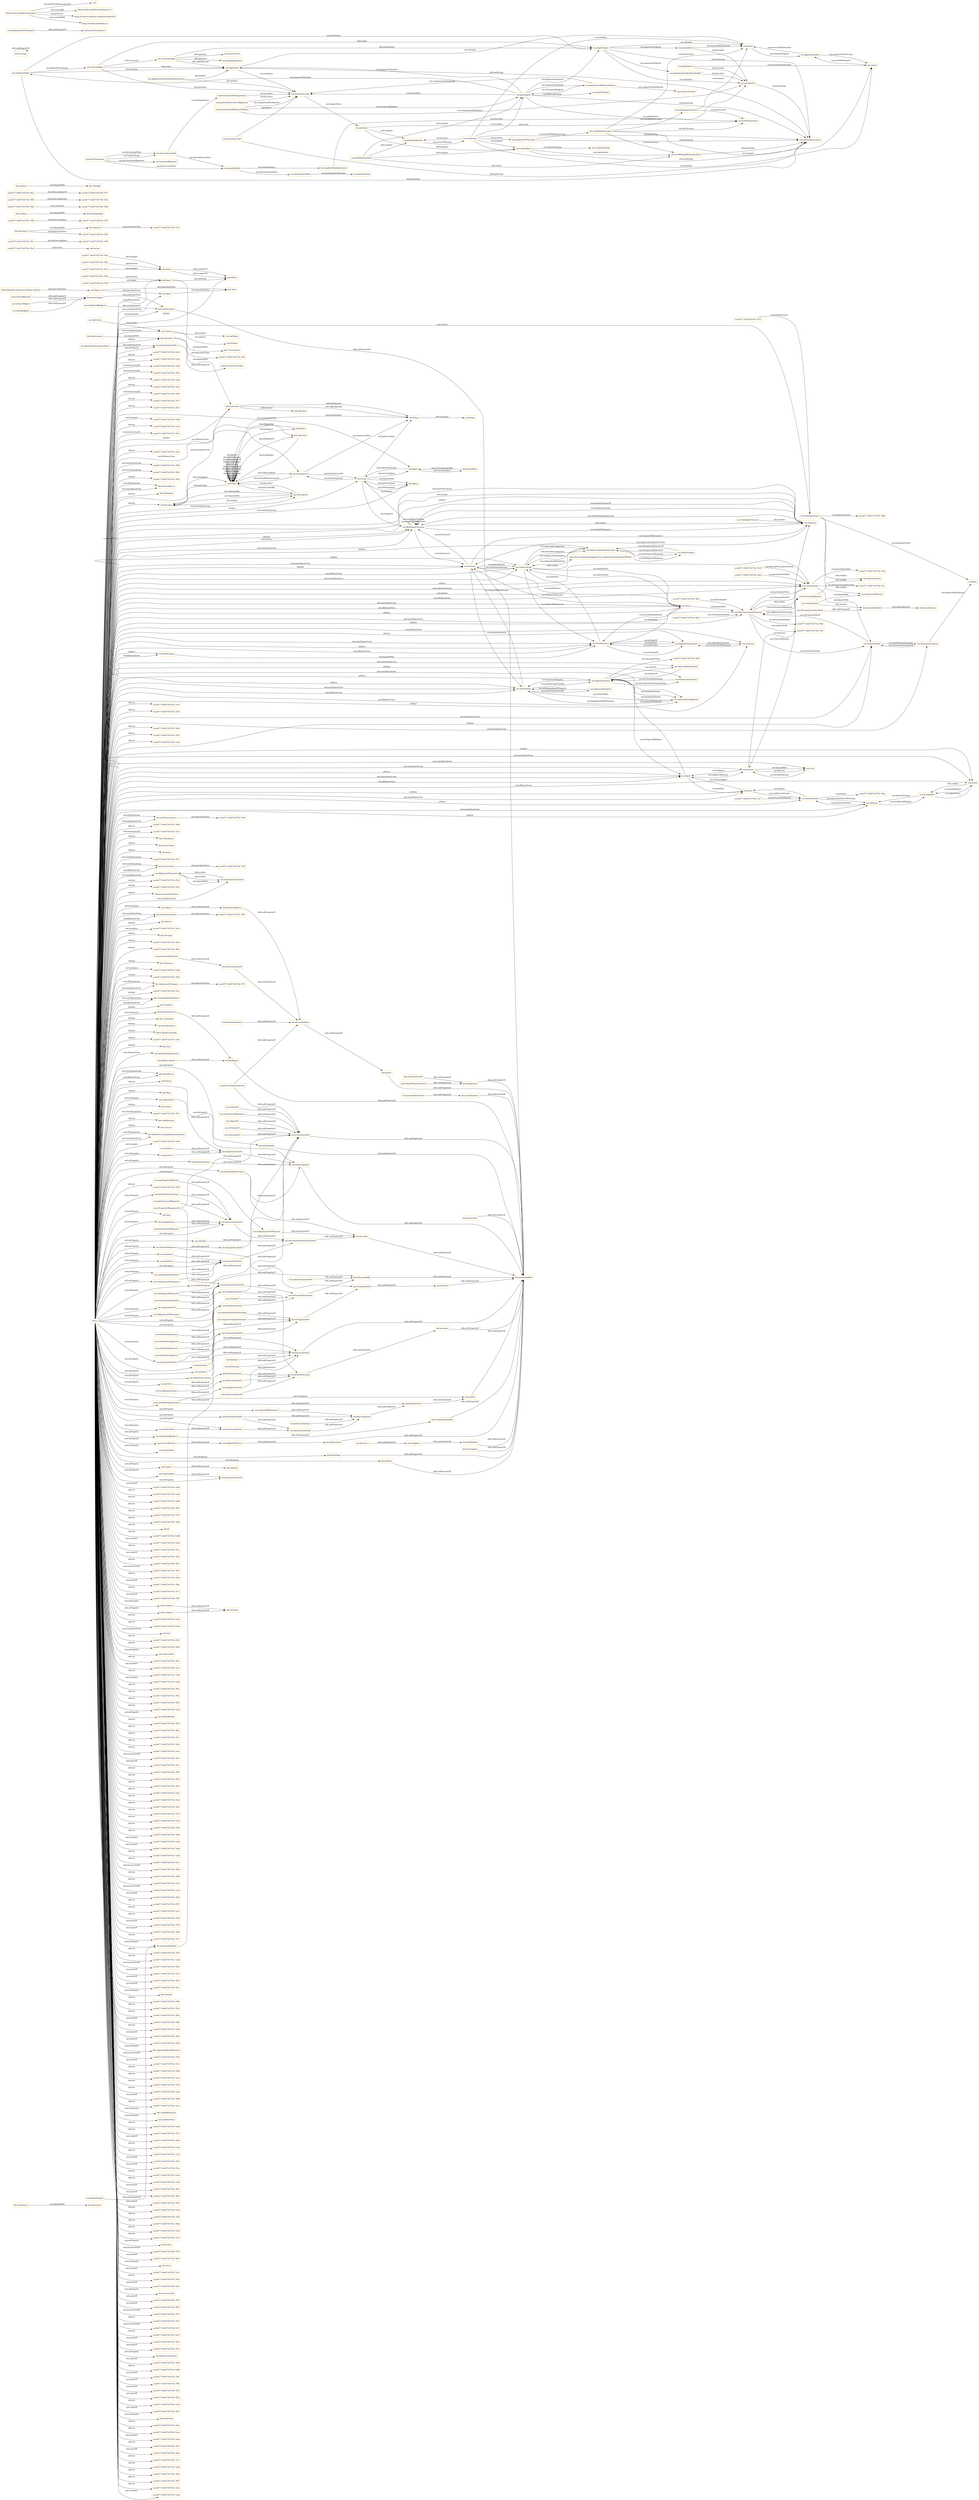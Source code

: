 digraph ar2dtool_diagram { 
rankdir=LR;
size="1501"
node [shape = rectangle, color="orange"]; "bhv:Dominance" "dul:Situation" "odrl:Action" "ea3e477:18c87103754:-7f99" "ea3e477:18c87103754:-7ffc" "ea3e477:18c87103754:-7f63" "ea3e477:18c87103754:-7fe1" "ea3e477:18c87103754:-7f0e" "bhv:PersonalFocus" "bhv:Hedonism" "bhv:Societal" "vae:NodeImportance" "ea3e477:18c87103754:-7ef9" "bhv:Universalism" "ea3e477:18c87103754:-7fd2" "vae:Value" "ea3e477:18c87103754:-7faa" "bhv:Stimulation" "ea3e477:18c87103754:-7ff6" "odrl:Policy" "bhv:Achievement" "bhv:Value" "dul:Norm" "ea3e477:18c87103754:-7f77" "odrl:Operator" "vae:VaeProperty" "bhv:SelfTrascendence" "vae:Outcome" "ea3e477:18c87103754:-7f17" "ea3e477:18c87103754:-7fbb" "ea3e477:18c87103754:-7f2e" "ea3e477:18c87103754:-7f22" "schema:ConceptualFrame" "vae:VaeEntity" "vae:MultiInputOutcome" "bhv:Conservation" "ea3e477:18c87103754:-7fde" "vae:AlignmentStatement" "bhv:Dependability" "bhv:Caring" "dul:SocialObject" "ea3e477:18c87103754:-7fb8" "odrl:Asset" "bhv:Nature" "vae:Generalization" "vae:Context" "vae:ActionOnState" "vae:VaeStatement" "vae:TaxonomyProperty" "bhv:Security" "ea3e477:18c87103754:-7fbe" "vae:ConceptNode" "dul:Object" "ea3e477:18c87103754:-7fb3" "ea3e477:18c87103754:-7fcf" "ea3e477:18c87103754:-7fc9" "bhv:Tolerance" "ea3e477:18c87103754:-7f0f" "vae:System" "http://dbpedia.org/resource/Value_(ethics)" "bhv:Humility" "ea3e477:18c87103754:-7fb0" "ea3e477:18c87103754:-7f04" "ea3e477:18c87103754:-7f1c" "ea3e477:18c87103754:-7fd8" "ea3e477:18c87103754:-7f2f" "odrl:Party" "ea3e477:18c87103754:-7fed" "vae:Norm" "bhv:GrowthAndAnxietyFree" "vae:User" "vae:Sequence" "vae:AgentStatement" "vae:VaeConditionedEntity" "bhv:Tradition" "dul:Event" "dul:Agent" "ea3e477:18c87103754:-7fe4" "vae:ValueTaxonomyStatement" "ea3e477:18c87103754:-7f23" "vae:TaxonomyAlignment" "bhv:SelfEnhancement" "vae:Strategy" "ea3e477:18c87103754:-7fc0" "ea3e477:18c87103754:-7fb5" "vae:Agent" "bhv:Benevolence" "vae:FinalInputOutcome" "ea3e477:18c87103754:-7fdb" "ea3e477:18c87103754:-7ef1" "vae:VaeSituation" "bhv:Conformity" "vae:Action" "ea3e477:18c87103754:-7fea" "bhv:Resources" "dul:Collection" "vae:AwarenessStatement" "ea3e477:18c87103754:-7ff9" "vae:ValueDefinition" "bhv:OpennessToChange" "ea3e477:18c87103754:-7fc6" "vae:ActingAgent" "odrl:LogicalConstraint" "ea3e477:18c87103754:-7f05" "ea3e477:18c87103754:-7ef0" "vae:ValueConcept" "vae:PropertyNode" "vae:ValueProperty" "vae:ValueComparisonStatement" "ea3e477:18c87103754:-7f96" "ea3e477:18c87103754:-7fad" "vae:VaeStatementEntity" "vae:Criterion" "bhv:Thought" "dul:TimeInterval" "ea3e477:18c87103754:-7fa7" "vae:State" "dul:Entity" "bhv:Face" "vae:VaeConditioningEntity" "vae:VaePropertyStatement" "bhv:SocialFocus" "odrl:Constraint" "vae:OptimizedProperty" "ea3e477:18c87103754:-7fd5" "dul:Theory" "ea3e477:18c87103754:-7fe7" "dul:Region" "dul:Description" "bhv:Action" "vcvf:Value" "odrl:Rule" "bhv:Power" "ea3e477:18c87103754:-7ff3" "vae:ImportanceRelation" "ea3e477:18c87103754:-7fc3" "bhv:Personal" "ea3e477:18c87103754:-7fcc" "ea3e477:18c87103754:-7ff0" "ea3e477:18c87103754:-7f71" "vae:ArgumentStatement" "bhv:SelfDirection" "bhv:Concern" "bhv:SelfProtectionAndAnxietyAvoidance" ; /*classes style*/
	"bhv:Action" -> "bhv:Thought" [ label = "owl:disjointWith" ];
	"vae:particularizesNode" -> "schema:subsumedUnder" [ label = "rdfs:subPropertyOf" ];
	"vae:hasConceptNode" -> "vae:hasTaxonomyNode" [ label = "rdfs:subPropertyOf" ];
	"vae:ConceptNode" -> "vae:PropertyNode" [ label = "owl:disjointWith" ];
	"vae:argumentAlign" -> "vae:criterionAlign" [ label = "vae:isBasedOnCriterion" ];
	"vae:argumentAlign" -> "vae:alignPremise" [ label = "vae:hasPremise" ];
	"vae:argumentAlign" -> "vae:alignClaim" [ label = "vae:hasClaim" ];
	"vae:argumentAlign" -> "vae:taxProblemContext" [ label = "dul:hasSetting" ];
	"vae:isTaxonomyNodeOf" -> "dul:isComponentOf" [ label = "rdfs:subPropertyOf" ];
	"vae:previousInputOutcome" -> "dul:isConstituentOf" [ label = "rdfs:subPropertyOf" ];
	"vae:previousInputOutcome" -> "dul:directlyFollows" [ label = "rdfs:subPropertyOf" ];
	"vae:proposesStatement" -> "dul:conceptualizes" [ label = "rdfs:subPropertyOf" ];
	"vae:hasTaxonomyNode" -> "dul:hasComponent" [ label = "rdfs:subPropertyOf" ];
	"vae:giniPropertyNode" -> "vae:giniIndexProp" [ label = "vae:hasPropertyTaxonomy" ];
	"dul:isSatisfiedBy" -> "dul:associatedWith" [ label = "rdfs:subPropertyOf" ];
	"vae:nextInputOutcome" -> "dul:isConstituentOf" [ label = "rdfs:subPropertyOf" ];
	"vae:nextInputOutcome" -> "dul:directlyPrecedes" [ label = "rdfs:subPropertyOf" ];
	"vae:VaeSituation" -> "vae:VaeStatement" [ label = "owl:disjointWith" ];
	"vae:benvolenceNodeImportance" -> "vae:benevolenceTax" [ label = "dul:describes" ];
	"dul:conceptualizes" -> "dul:associatedWith" [ label = "rdfs:subPropertyOf" ];
	"vae:comparisonHasInferior" -> "vae:interpretationOn" [ label = "rdfs:subPropertyOf" ];
	"vae:hasTrace" -> "dul:isAgentInvolvedIn" [ label = "rdfs:subPropertyOf" ];
	"vae:isInputOf" -> "dul:isConstituentOf" [ label = "rdfs:subPropertyOf" ];
	"dul:involvesAgent" -> "dul:hasParticipant" [ label = "rdfs:subPropertyOf" ];
	"dul:isObservableAt" -> "dul:hasRegion" [ label = "rdfs:subPropertyOf" ];
	"terms:license" -> "terms:license" [ label = "rdfs:subPropertyOf" ];
	"vae:multiInputOutcome2" -> "vae:actOfPayingTaxes" [ label = "vae:hasOutcome" ];
	"vae:multiInputOutcome2" -> "vae:state2" [ label = "vae:hasInput" ];
	"dul:hasLocation" -> "dul:associatedWith" [ label = "rdfs:subPropertyOf" ];
	"bhv:SelfTrascendence" -> "ea3e477:18c87103754:-7ef9" [ label = "owl:equivalentClass" ];
	"dul:isAgentInvolvedIn" -> "dul:isParticipantIn" [ label = "rdfs:subPropertyOf" ];
	"http://dbpedia.org/resource/Value_(ethics)" -> "vcvf:Value" [ label = "owl:equivalentClass" ];
	"vae:describesVaeStatementEntity" -> "dul:describes" [ label = "rdfs:subPropertyOf" ];
	"vae:hasPropertyTaxonomy" -> "vae:expressesProperty" [ label = "rdfs:subPropertyOf" ];
	"dul:Event" -> "dul:Object" [ label = "owl:disjointWith" ];
	"vae:isPremiseOf" -> "dul:isConstituentOf" [ label = "rdfs:subPropertyOf" ];
	"dul:isConstituentOf" -> "dul:associatedWith" [ label = "rdfs:subPropertyOf" ];
	"vae:interpretationOn" -> "vae:describesVaeStatementEntity" [ label = "rdfs:subPropertyOf" ];
	"vae:isTestedInStatement" -> "vae:hasInterpretation" [ label = "rdfs:subPropertyOf" ];
	"dul:Description" -> "dul:Situation" [ label = "owl:disjointWith" ];
	"vae:giniIndex0_3" -> "vae:state1" [ label = "vae:measuredOnOutcome" ];
	"vae:giniIndex0_3" -> "vae:equalityTax" [ label = "dul:describes" ];
	"vae:madeByAgent" -> "dul:involvesAgent" [ label = "rdfs:subPropertyOf" ];
	"dul:isPreconditionOf" -> "dul:directlyPrecedes" [ label = "rdfs:subPropertyOf" ];
	"vae:isOutcomeOf" -> "dul:isConstituentOf" [ label = "rdfs:subPropertyOf" ];
	"vae:isPresentInStatement" -> "dul:isDescribedBy" [ label = "rdfs:subPropertyOf" ];
	"vae:hasInput" -> "dul:hasConstituent" [ label = "rdfs:subPropertyOf" ];
	"bhv:Personal" -> "bhv:Societal" [ label = "owl:disjointWith" ];
	"bhv:Personal" -> "ea3e477:18c87103754:-7f0f" [ label = "owl:equivalentClass" ];
	"vae:hasUser" -> "vae:hasAgent" [ label = "rdfs:subPropertyOf" ];
	"vae:equalityTax" -> "vae:taxProblemContext" [ label = "dul:hasSetting" ];
	"dul:hasPart" -> "dul:associatedWith" [ label = "rdfs:subPropertyOf" ];
	"vae:onState" -> "dul:hasPrecondition" [ label = "rdfs:subPropertyOf" ];
	"vae:hasActionOnState" -> "dul:hasComponent" [ label = "rdfs:subPropertyOf" ];
	"vae:AgentStatement" -> "ea3e477:18c87103754:-7f96" [ label = "owl:equivalentClass" ];
	"vae:hasPropertyNode" -> "vae:hasTaxonomyNode" [ label = "rdfs:subPropertyOf" ];
	"vae:hasPropertyNode" -> "dul:hasComponent" [ label = "rdfs:subPropertyOf" ];
	"vae:payMinimumTaxes" -> "vae:problemModeller" [ label = "odrl:assigner" ];
	"vae:payMinimumTaxes" -> "vae:payerAgent" [ label = "odrl:assignee" ];
	"vae:payMinimumTaxes" -> "vae:evaderAgent" [ label = "odrl:assignee" ];
	"vae:payMinimumTaxes" -> "vae:actOfPayingMiniumumTaxes" [ label = "odrl:action" ];
	"vae:equalityNode" -> "vae:giniPropertyNode" [ label = "vae:directlyGeneralizes" ];
	"vae:equalityNode" -> "vae:equalityNodeImportance" [ label = "vae:hasImportance" ];
	"dul:hasPrecondition" -> "dul:directlyFollows" [ label = "rdfs:subPropertyOf" ];
	"vae:hasPropertyOfSuperior" -> "vae:expressesProperty" [ label = "rdfs:subPropertyOf" ];
	"odrl:Asset" -> "odrl:Constraint" [ label = "owl:disjointWith" ];
	"bhv:Conservation" -> "ea3e477:18c87103754:-7f2f" [ label = "owl:equivalentClass" ];
	"dul:hasRegion" -> "dul:associatedWith" [ label = "rdfs:subPropertyOf" ];
	"vae:isPropertyNodeOf" -> "vae:isTaxonomyNodeOf" [ label = "rdfs:subPropertyOf" ];
	"vae:isPropertyNodeOf" -> "dul:isComponentOf" [ label = "rdfs:subPropertyOf" ];
	"bhv:Societal" -> "ea3e477:18c87103754:-7ef1" [ label = "owl:equivalentClass" ];
	"dul:precedes" -> "dul:associatedWith" [ label = "rdfs:subPropertyOf" ];
	"vae:comparisonHasSuperior" -> "vae:interpretationOn" [ label = "rdfs:subPropertyOf" ];
	"vae:hasOutcome" -> "dul:hasConstituent" [ label = "rdfs:subPropertyOf" ];
	"vae:Norm" -> "vae:ValueTaxonomyStatement" [ label = "owl:disjointWith" ];
	"vae:alignPremise" -> "vae:equalityTax" [ label = "vae:withValue" ];
	"vae:alignPremise" -> "vae:state2" [ label = "vae:onEntity" ];
	"vae:alignPremise" -> "vae:giniIndexSatisfiedThreshold0_7" [ label = "vae:expressesProperty" ];
	"vae:alignPremise" -> "vae:giniIndex0_9" [ label = "vae:expressesProperty" ];
	"vae:alignPremise" -> "vae:taxProblemContext" [ label = "dul:hasSetting" ];
	"vae:isProposedByAgent" -> "dul:isConceptualizedBy" [ label = "rdfs:subPropertyOf" ];
	"dul:isComponentOf" -> "dul:isPropertPartOf" [ label = "rdfs:subPropertyOf" ];
	"vae:Value" -> "bhv:Value" [ label = "owl:equivalentClass" ];
	"bhv:Dominance" -> "bhv:Resources" [ label = "owl:disjointWith" ];
	"vae:isEntityOf" -> "vae:isPresentInStatement" [ label = "rdfs:subPropertyOf" ];
	"dul:isConceptualizedBy" -> "dul:associatedWith" [ label = "rdfs:subPropertyOf" ];
	"vae:MultiInputOutcome" -> "vae:Sequence" [ label = "rdfs:seeAlso" ];
	"vae:propertyExpressedAt" -> "vae:isPresentInStatement" [ label = "rdfs:subPropertyOf" ];
	"vae:payerAgent" -> "vae:taxProblemContext" [ label = "dul:hasSetting" ];
	"vae:payerAgent" -> "vae:importanceRelationTaxPayer" [ label = "vae:proposesStatement" ];
	"vae:payerAgent" -> "vae:payerStrategy" [ label = "vae:followsStrategy" ];
	"vae:payerAgent" -> "vae:benevolenceTax" [ label = "vcvf:commitsTo" ];
	"vae:payerAgent" -> "vae:argumentAlign" [ label = "vae:proposesStatement" ];
	"vae:payerAgent" -> "vae:alignClaim" [ label = "vae:proposesStatement" ];
	"vae:payerAgent" -> "vae:actOfPayingTaxes" [ label = "vae:makesAction" ];
	"vae:payerAgent" -> "vae:alignPremise" [ label = "vae:proposesStatement" ];
	"vae:hasState" -> "dul:isAgentInvolvedIn" [ label = "rdfs:subPropertyOf" ];
	"vae:AwarenessStatement" -> "vae:AlignmentStatement" [ label = "rdfs:seeAlso" ];
	"vae:isConceptNodeOf" -> "vae:isTaxonomyNodeOf" [ label = "rdfs:subPropertyOf" ];
	"bhv:Caring" -> "bhv:Dependability" [ label = "owl:disjointWith" ];
	"vae:payTaxes" -> "vae:problemModeller" [ label = "odrl:assigner" ];
	"vae:payTaxes" -> "vae:evaderAgent" [ label = "odrl:assignee" ];
	"vae:payTaxes" -> "vae:actOfPayingTaxes" [ label = "odrl:action" ];
	"vae:hasRootNode" -> "vae:hasConceptNode" [ label = "rdfs:subPropertyOf" ];
	"vae:isAgentOfSystem" -> "dul:isMemberOf" [ label = "rdfs:subPropertyOf" ];
	"dul:hasProperPart" -> "dul:hasPart" [ label = "rdfs:subPropertyOf" ];
	"vae:aggregationSum" -> "vae:state2" [ label = "vae:measuredOnOutcome" ];
	"vae:aggregationSum" -> "vae:state1" [ label = "vae:measuredOnOutcome" ];
	"vae:ValueConcept" -> "http://www.ontologydesignpatterns.org/ont/values/valuecore#Value" [ label = "rdfs:seeAlso" ];
	"vae:state1" -> "vae:aggregationSum" [ label = "vae:satisfiesProperty" ];
	"vae:isInputOutcomeOf" -> "dul:isConstituentOf" [ label = "rdfs:subPropertyOf" ];
	"vae:payerTaxonomy" -> "vae:taxonomAlignment" [ label = "vae:hasTaxonomyAlignment" ];
	"vae:payerTaxonomy" -> "vae:benevolenceNode" [ label = "vae:hasRootNode" ];
	"vae:payerTaxonomy" -> "vae:equalityNode" [ label = "vae:hasConceptNode" ];
	"vae:payerTaxonomy" -> "vae:benevolenceNode" [ label = "vae:hasConceptNode" ];
	"vae:isTaxonomyPropertyOf" -> "vae:propertyExpressedAt" [ label = "rdfs:subPropertyOf" ];
	"vae:giniIndex0_9" -> "vae:state2" [ label = "vae:measuredOnOutcome" ];
	"vae:giniIndex0_9" -> "vae:equalityTax" [ label = "dul:describes" ];
	"vae:directlyParticularizesNode" -> "vae:particularizesNode" [ label = "rdfs:subPropertyOf" ];
	"vae:isRootNodeOf" -> "vae:isConceptNodeOf" [ label = "rdfs:subPropertyOf" ];
	"vae:problemModeller" -> "vae:taxSystem" [ label = "vae:isUserOfSystem" ];
	"dul:hasSetting" -> "dul:associatedWith" [ label = "rdfs:subPropertyOf" ];
	"dul:hasMember" -> "dul:associatedWith" [ label = "rdfs:subPropertyOf" ];
	"vae:expressesProperty" -> "vae:describesVaeStatementEntity" [ label = "rdfs:subPropertyOf" ];
	"vae:taxSystem" -> "vae:problemModeller" [ label = "vae:hasUser" ];
	"vae:taxSystem" -> "vae:sequenceOfOutcomes" [ label = "vae:hasTrace" ];
	"vae:taxSystem" -> "vae:state2" [ label = "vae:hasState" ];
	"vae:taxSystem" -> "vae:state1" [ label = "vae:hasState" ];
	"vae:taxSystem" -> "vae:payerAgent" [ label = "vae:hasAgent" ];
	"vae:taxSystem" -> "vae:evaderAgent" [ label = "vae:hasAgent" ];
	"vae:taxSystem" -> "vae:taxProblemContext" [ label = "dul:hasSetting" ];
	"vae:hasAgent" -> "dul:hasMember" [ label = "rdfs:subPropertyOf" ];
	"vae:isFollowedByAgent" -> "dul:hasParticipant" [ label = "rdfs:subPropertyOf" ];
	"vae:criterionAlign" -> "vae:alignPremise" [ label = "odrl:target" ];
	"vae:criterionAlign" -> "vae:constraintAlign" [ label = "odrl:constraint" ];
	"vae:criterionAlign" -> "vae:alignClaim" [ label = "odrl:action" ];
	"vae:criterionAlign" -> "vae:benevolenceTax" [ label = "dul:describes" ];
	"vae:hasRelationWithProperty" -> "schema:hasPerspective" [ label = "rdfs:subPropertyOf" ];
	"vae:measuredOnOutcome" -> "dul:isParticipantIn" [ label = "rdfs:subPropertyOf" ];
	"vae:measuredOnOutcome" -> "dul:describes" [ label = "rdfs:subPropertyOf" ];
	"vae:isImportanceOf" -> "vae:propertyExpressedAt" [ label = "rdfs:subPropertyOf" ];
	"dul:isSettingFor" -> "dul:associatedWith" [ label = "rdfs:subPropertyOf" ];
	"vae:perform" -> "dul:hasPostcondition" [ label = "rdfs:subPropertyOf" ];
	"vcvf:Value" -> "bhv:Value" [ label = "owl:equivalentClass" ];
	"vcvf:Value" -> "vae:Value" [ label = "owl:equivalentClass" ];
	"dul:isPartOf" -> "dul:associatedWith" [ label = "rdfs:subPropertyOf" ];
	"vae:isTraceOfSystem" -> "dul:involvesAgent" [ label = "rdfs:subPropertyOf" ];
	"dul:isParticipantIn" -> "dul:associatedWith" [ label = "rdfs:subPropertyOf" ];
	"vae:directlyGeneralizesNode" -> "vae:generalizesNode" [ label = "rdfs:subPropertyOf" ];
	"dul:hasTimeInterval" -> "dul:hasRegion" [ label = "rdfs:subPropertyOf" ];
	"vae:importanceRelationTaxPayer" -> "vae:payerAgent" [ label = "vae:isProposedByAgent" ];
	"vae:importanceRelationTaxPayer" -> "vae:benevolenceTax" [ label = "vae:comparisonHasSuperior" ];
	"vae:importanceRelationTaxPayer" -> "vae:achievementTax" [ label = "vae:comparisonHasInferior" ];
	"vae:conditionsActionIn" -> "dul:isPreconditionOf" [ label = "rdfs:subPropertyOf" ];
	"vae:superiorInComparison" -> "vae:hasInterpretation" [ label = "rdfs:subPropertyOf" ];
	"vae:System" -> "vae:User" [ label = "owl:disjointWith" ];
	"dul:satisfies" -> "dul:associatedWith" [ label = "rdfs:subPropertyOf" ];
	"vae:ValueTaxonomyStatement" -> "vae:TaxonomyAlignment" [ label = "rdfs:seeAlso" ];
	"vae:followsStrategy" -> "dul:isParticipantIn" [ label = "rdfs:subPropertyOf" ];
	"vae:hasPropertyOfInferior" -> "vae:expressesProperty" [ label = "rdfs:subPropertyOf" ];
	"vae:composedBySequence" -> "dul:hasComponent" [ label = "rdfs:subPropertyOf" ];
	"vae:isActionOnStateOfStrategy" -> "dul:isComponentOf" [ label = "rdfs:subPropertyOf" ];
	"https://w3id.org/def/vaeontology" -> "vae:" [ label = "vann:preferredNamespaceUri" ];
	"https://w3id.org/def/vaeontology" -> "https://w3id.org/def/vaeontology/1.0.1" [ label = "owl:versionIRI" ];
	"https://w3id.org/def/vaeontology" -> "https://creativecommons.org/licenses/by/4.0/" [ label = "terms:license" ];
	"https://w3id.org/def/vaeontology" -> "https://chowlk.linkeddata.es" [ label = "mod:createdWith" ];
	"vae:benevolenceTax" -> "vae:payTaxes" [ label = "vae:shapesNorm" ];
	"dul:hasComponent" -> "dul:hasProperPart" [ label = "rdfs:subPropertyOf" ];
	"vae:startsWithInputOutcome" -> "vae:hasInputOutcome" [ label = "rdfs:subPropertyOf" ];
	"vae:startsWithInputOutcome" -> "dul:hasProperPart" [ label = "rdfs:subPropertyOf" ];
	"dul:hasParticipant" -> "dul:associatedWith" [ label = "rdfs:subPropertyOf" ];
	"vae:isOptimizationOfProperty" -> "dul:describes" [ label = "rdfs:subPropertyOf" ];
	"vae:propertyOptimizedAt" -> "dul:isDescribedBy" [ label = "rdfs:subPropertyOf" ];
	"bhv:Humility" -> "bhv:Universalism" [ label = "owl:disjointWith" ];
	"bhv:Humility" -> "ea3e477:18c87103754:-7f23" [ label = "owl:equivalentClass" ];
	"vae:FinalInputOutcome" -> "vae:Sequence" [ label = "rdfs:seeAlso" ];
	"odrl:target" -> "odrl:relation" [ label = "rdfs:subPropertyOf" ];
	"vae:benevolenceDef" -> "vae:benevolenceTax" [ label = "dul:defines" ];
	"vae:benevolenceDef" -> "vae:taxProblemContext" [ label = "dul:hasSetting" ];
	"bhv:SelfEnhancement" -> "ea3e477:18c87103754:-7f05" [ label = "owl:equivalentClass" ];
	"dul:directlyPrecedes" -> "dul:precedes" [ label = "rdfs:subPropertyOf" ];
	"vae:makesAction" -> "dul:isAgentInvolvedIn" [ label = "rdfs:subPropertyOf" ];
	"vae:withValue" -> "vae:interpretationOn" [ label = "rdfs:subPropertyOf" ];
	"vae:constraintAlign" -> "vae:alignClaim" [ label = "odrl:rightOperand" ];
	"vae:constraintAlign" -> "vae:sameContext" [ label = "odrl:operator" ];
	"vae:constraintAlign" -> "vae:logicalImplication" [ label = "odrl:operator" ];
	"vae:constraintAlign" -> "vae:alignPremise" [ label = "odrl:leftOperand" ];
	"dul:isRegionFor" -> "dul:associatedWith" [ label = "rdfs:subPropertyOf" ];
	"dul:describes" -> "dul:associatedWith" [ label = "rdfs:subPropertyOf" ];
	"vae:satisfiesProperty" -> "dul:isDescribedBy" [ label = "rdfs:subPropertyOf" ];
	"vae:isAlignmentOfTaxonomy" -> "vae:propertyExpressedAt" [ label = "rdfs:subPropertyOf" ];
	"vae:TaxonomyAlignment" -> "vae:ValueTaxonomy" [ label = "rdfs:seeAlso" ];
	"vae:generalizationRelationTaxPayer" -> "vae:payerAgent" [ label = "vae:isProposedByAgent" ];
	"vae:generalizationRelationTaxPayer" -> "vae:benevolenceTax" [ label = "vae:comparisonHasSuperior" ];
	"vae:generalizationRelationTaxPayer" -> "vae:equalityTax" [ label = "vae:comparisonHasInferior" ];
	"vae:hasImportance" -> "vae:expressesProperty" [ label = "rdfs:subPropertyOf" ];
	"vae:alignClaim" -> "vae:benevolenceTax" [ label = "vae:withValue" ];
	"vae:alignClaim" -> "vae:state2" [ label = "vae:onEntity" ];
	"vae:alignClaim" -> "vae:taxProblemContext" [ label = "dul:hasSetting" ];
	"dul:isDescribedBy" -> "dul:associatedWith" [ label = "rdfs:subPropertyOf" ];
	"vae:actOfPayingMiniumumTaxes" -> "vae:taxProblemContext" [ label = "dul:hasSetting" ];
	"vae:relationWith" -> "schema:perspectiveOn" [ label = "rdfs:subPropertyOf" ];
	"vae:NodeImportance" -> "vae:ValueTaxonomy" [ label = "rdfs:seeAlso" ];
	"vae:NodeImportance" -> "vae:ImportanceRelation" [ label = "rdfs:seeAlso" ];
	"dul:isSubordinatedTo" -> "dul:directlyFollows" [ label = "rdfs:subPropertyOf" ];
	"vae:multiInputOutcome1" -> "vae:multiInputOutcome2" [ label = "vae:nextInputOutcome" ];
	"vae:multiInputOutcome1" -> "vae:state2" [ label = "vae:hasOutcome" ];
	"vae:multiInputOutcome1" -> "vae:actOfPayingTaxes" [ label = "vae:hasOutcome" ];
	"vae:multiInputOutcome1" -> "vae:actOfPayingMiniumumTaxes" [ label = "vae:hasOutcome" ];
	"vae:multiInputOutcome1" -> "vae:state1" [ label = "vae:hasInput" ];
	"vae:Action" -> "vae:ActingAgent" [ label = "rdfs:seeAlso" ];
	"vae:isValuedInStatement" -> "vae:hasInterpretation" [ label = "rdfs:subPropertyOf" ];
	"vae:sequenceOfOutcomes" -> "vae:multiInputOutcome1" [ label = "vae:startsWithInputOutcome" ];
	"vae:sequenceOfOutcomes" -> "vae:taxProblemContext" [ label = "dul:hasSetting" ];
	"vae:inferiorInComparison" -> "vae:hasInterpretation" [ label = "rdfs:subPropertyOf" ];
	"vae:VaeEntity" -> "vae:Context" [ label = "rdfs:seeAlso" ];
	"vae:withNorm" -> "vae:interpretationOn" [ label = "rdfs:subPropertyOf" ];
	"vae:isClaimOf" -> "dul:isConstituentOf" [ label = "rdfs:subPropertyOf" ];
	"vae:hasInputOutcome" -> "dul:hasConstituent" [ label = "rdfs:subPropertyOf" ];
	"vae:alignmentSituationWithbenevolence" -> "vae:benevolenceTax" [ label = "dul:satisfies" ];
	"vae:alignmentSituationWithbenevolence" -> "vae:alignClaim" [ label = "dul:satisfies" ];
	"vae:isPropertyOfSuperiorOf" -> "vae:propertyExpressedAt" [ label = "rdfs:subPropertyOf" ];
	"vae:isPropertyOfSuperiorOf" -> "dul:isConstituentOf" [ label = "rdfs:subPropertyOf" ];
	"vae:evaderAgent" -> "vae:actOfPayingMiniumumTaxes" [ label = "vae:makesAction" ];
	"vae:evaderAgent" -> "vae:evaderStrategy" [ label = "vae:followsStrategy" ];
	"vae:evaderAgent" -> "vae:taxProblemContext" [ label = "dul:hasSetting" ];
	"vae:isStateOfAgent" -> "dul:involvesAgent" [ label = "rdfs:subPropertyOf" ];
	"dul:isPropertPartOf" -> "dul:isPartOf" [ label = "rdfs:subPropertyOf" ];
	"vae:Generalization" -> "vae:generalizesNode" [ label = "rdfs:seeAlso" ];
	"vae:Generalization" -> "vae:ImportanceRelation" [ label = "owl:disjointWith" ];
	"vae:Context" -> "vae:VaeObject" [ label = "rdfs:seeAlso" ];
	"NULL" -> "ea3e477:18c87103754:-7fd4" [ label = "owl:unionOf" ];
	"NULL" -> "ea3e477:18c87103754:-7ee8" [ label = "rdf:rest" ];
	"NULL" -> "dul:Collection" [ label = "owl:allValuesFrom" ];
	"NULL" -> "vae:hasConceptNode" [ label = "owl:onProperty" ];
	"NULL" -> "bhv:PersonalFocus" [ label = "owl:someValuesFrom" ];
	"NULL" -> "ea3e477:18c87103754:-7eb8" [ label = "rdf:rest" ];
	"NULL" -> "ea3e477:18c87103754:-7ffa" [ label = "rdf:rest" ];
	"NULL" -> "bhv:Hedonism" [ label = "rdf:first" ];
	"NULL" -> "bhv:Conservation" [ label = "owl:allValuesFrom" ];
	"NULL" -> "ea3e477:18c87103754:-7f7f" [ label = "rdf:rest" ];
	"NULL" -> "ea3e477:18c87103754:-7fd0" [ label = "rdf:rest" ];
	"NULL" -> "rdf:nil" [ label = "rdf:rest" ];
	"NULL" -> "ea3e477:18c87103754:-7ed9" [ label = "rdf:rest" ];
	"NULL" -> "ea3e477:18c87103754:-7ee6" [ label = "owl:members" ];
	"NULL" -> "ea3e477:18c87103754:-7fca" [ label = "rdf:rest" ];
	"NULL" -> "vae:VaeConditioningEntity" [ label = "owl:someValuesFrom" ];
	"NULL" -> "ea3e477:18c87103754:-7fe0" [ label = "owl:unionOf" ];
	"NULL" -> "vae:isBasedOnCriterion" [ label = "owl:onProperty" ];
	"NULL" -> "ea3e477:18c87103754:-7ff1" [ label = "rdf:rest" ];
	"NULL" -> "ea3e477:18c87103754:-7f03" [ label = "owl:intersectionOf" ];
	"NULL" -> "vae:interpretationOn" [ label = "owl:onProperty" ];
	"NULL" -> "vae:ConceptNode" [ label = "rdf:first" ];
	"NULL" -> "ea3e477:18c87103754:-7feb" [ label = "rdf:rest" ];
	"NULL" -> "ea3e477:18c87103754:-7f8e" [ label = "owl:unionOf" ];
	"NULL" -> "vae:PropertyNode" [ label = "rdf:first" ];
	"NULL" -> "ea3e477:18c87103754:-7fc1" [ label = "rdf:rest" ];
	"NULL" -> "ea3e477:18c87103754:-7ff5" [ label = "owl:unionOf" ];
	"NULL" -> "odrl:assignee" [ label = "owl:onProperty" ];
	"NULL" -> "ea3e477:18c87103754:-7ee0" [ label = "rdf:rest" ];
	"NULL" -> "vae:ConceptNode" [ label = "owl:someValuesFrom" ];
	"NULL" -> "vae:expressesProperty" [ label = "owl:onProperty" ];
	"NULL" -> "vae:VaeSituation" [ label = "owl:allValuesFrom" ];
	"NULL" -> "ea3e477:18c87103754:-7eda" [ label = "rdf:rest" ];
	"NULL" -> "dul:hasSetting" [ label = "owl:onProperty" ];
	"NULL" -> "bhv:SelfTrascendence" [ label = "owl:someValuesFrom" ];
	"NULL" -> "owl:real" [ label = "owl:someValuesFrom" ];
	"NULL" -> "ea3e477:18c87103754:-7fe2" [ label = "rdf:rest" ];
	"NULL" -> "ea3e477:18c87103754:-7fb9" [ label = "rdf:rest" ];
	"NULL" -> "vae:reflectsValue" [ label = "owl:onProperty" ];
	"NULL" -> "ea3e477:18c87103754:-7fdc" [ label = "rdf:rest" ];
	"NULL" -> "odrl:LogicalConstraint" [ label = "rdf:first" ];
	"NULL" -> "ea3e477:18c87103754:-7ec2" [ label = "owl:members" ];
	"NULL" -> "ea3e477:18c87103754:-7efb" [ label = "rdf:rest" ];
	"NULL" -> "ea3e477:18c87103754:-7eb0" [ label = "owl:members" ];
	"NULL" -> "ea3e477:18c87103754:-7fb2" [ label = "rdf:rest" ];
	"NULL" -> "ea3e477:18c87103754:-7f41" [ label = "rdf:rest" ];
	"NULL" -> "vae:onEntity" [ label = "owl:onProperty" ];
	"NULL" -> "ea3e477:18c87103754:-7f92" [ label = "rdf:rest" ];
	"NULL" -> "vae:VaeConditioningEntity" [ label = "owl:allValuesFrom" ];
	"NULL" -> "ea3e477:18c87103754:-7ecb" [ label = "rdf:rest" ];
	"NULL" -> "vae:abidesByValue" [ label = "owl:onProperty" ];
	"NULL" -> "vae:comparisonHasInferior" [ label = "owl:onProperty" ];
	"NULL" -> "ea3e477:18c87103754:-7fd3" [ label = "rdf:rest" ];
	"NULL" -> "ea3e477:18c87103754:-7f8c" [ label = "rdf:rest" ];
	"NULL" -> "ea3e477:18c87103754:-7f11" [ label = "rdf:rest" ];
	"NULL" -> "ea3e477:18c87103754:-7fcd" [ label = "rdf:rest" ];
	"NULL" -> "vae:isUserOfSystem" [ label = "owl:onProperty" ];
	"NULL" -> "vae:ActionOnState" [ label = "rdf:first" ];
	"NULL" -> "vae:VaeStatement" [ label = "owl:someValuesFrom" ];
	"NULL" -> "ea3e477:18c87103754:-7eec" [ label = "rdf:rest" ];
	"NULL" -> "ea3e477:18c87103754:-7f2d" [ label = "owl:intersectionOf" ];
	"NULL" -> "ea3e477:18c87103754:-7f63" [ label = "owl:someValuesFrom" ];
	"NULL" -> "vae:Criterion" [ label = "owl:allValuesFrom" ];
	"NULL" -> "odrl:Constraint" [ label = "owl:allValuesFrom" ];
	"NULL" -> "ea3e477:18c87103754:-7fac" [ label = "owl:unionOf" ];
	"NULL" -> "ea3e477:18c87103754:-7ff4" [ label = "rdf:rest" ];
	"NULL" -> "ea3e477:18c87103754:-7f32" [ label = "rdf:rest" ];
	"NULL" -> "vae:VaeProperty" [ label = "owl:allValuesFrom" ];
	"NULL" -> "ea3e477:18c87103754:-7fee" [ label = "rdf:rest" ];
	"NULL" -> "bhv:GrowthAndAnxietyFree" [ label = "owl:someValuesFrom" ];
	"NULL" -> "vae:withValue" [ label = "owl:onProperty" ];
	"NULL" -> "vae:Strategy" [ label = "owl:someValuesFrom" ];
	"NULL" -> "ea3e477:18c87103754:-7ebc" [ label = "rdf:rest" ];
	"NULL" -> "vae:ConceptNode" [ label = "owl:onClass" ];
	"NULL" -> "vae:Action" [ label = "rdf:first" ];
	"NULL" -> "ea3e477:18c87103754:-7fc4" [ label = "rdf:rest" ];
	"NULL" -> "ea3e477:18c87103754:-7f04" [ label = "rdf:first" ];
	"NULL" -> "vae:MultiInputOutcome" [ label = "owl:someValuesFrom" ];
	"NULL" -> "ea3e477:18c87103754:-7fe5" [ label = "rdf:rest" ];
	"NULL" -> "ea3e477:18c87103754:-7f74" [ label = "rdf:rest" ];
	"NULL" -> "dul:hasPart" [ label = "owl:onProperty" ];
	"NULL" -> "ea3e477:18c87103754:-7eb3" [ label = "rdf:rest" ];
	"NULL" -> "ea3e477:18c87103754:-7fdf" [ label = "rdf:rest" ];
	"NULL" -> "vae:AwarenessStatement" [ label = "owl:someValuesFrom" ];
	"NULL" -> "ea3e477:18c87103754:-7f06" [ label = "rdf:rest" ];
	"NULL" -> "vae:Sequence" [ label = "owl:someValuesFrom" ];
	"NULL" -> "ea3e477:18c87103754:-7ec6" [ label = "owl:members" ];
	"NULL" -> "ea3e477:18c87103754:-7eb4" [ label = "owl:members" ];
	"NULL" -> "ea3e477:18c87103754:-7ed4" [ label = "rdf:rest" ];
	"NULL" -> "vae:startsWithInputOutcome" [ label = "owl:onProperty" ];
	"NULL" -> "ea3e477:18c87103754:-7ece" [ label = "rdf:rest" ];
	"NULL" -> "ea3e477:18c87103754:-7fbe" [ label = "rdf:first" ];
	"NULL" -> "ea3e477:18c87103754:-7f0d" [ label = "owl:intersectionOf" ];
	"NULL" -> "ea3e477:18c87103754:-7fd6" [ label = "rdf:rest" ];
	"NULL" -> "ea3e477:18c87103754:-7ef5" [ label = "rdf:rest" ];
	"NULL" -> "ea3e477:18c87103754:-7eef" [ label = "owl:intersectionOf" ];
	"NULL" -> "ea3e477:18c87103754:-7f1c" [ label = "rdf:first" ];
	"NULL" -> "ea3e477:18c87103754:-7fa9" [ label = "owl:unionOf" ];
	"NULL" -> "ea3e477:18c87103754:-7ff7" [ label = "rdf:rest" ];
	"NULL" -> "ea3e477:18c87103754:-7ec5" [ label = "rdf:rest" ];
	"NULL" -> "vae:Agent" [ label = "owl:someValuesFrom" ];
	"NULL" -> "bhv:Tradition" [ label = "rdf:first" ];
	"NULL" -> "vae:isStartOfSequence" [ label = "owl:onProperty" ];
	"NULL" -> "vae:nextInputOutcome" [ label = "owl:onProperty" ];
	"NULL" -> "ea3e477:18c87103754:-7f18" [ label = "rdf:rest" ];
	"NULL" -> "ea3e477:18c87103754:-7f78" [ label = "owl:unionOf" ];
	"NULL" -> "vae:Sequence" [ label = "owl:onClass" ];
	"NULL" -> "ea3e477:18c87103754:-7fdd" [ label = "owl:unionOf" ];
	"NULL" -> "ea3e477:18c87103754:-7fc7" [ label = "rdf:rest" ];
	"NULL" -> "vae:hasRootNode" [ label = "owl:onProperty" ];
	"NULL" -> "ea3e477:18c87103754:-7f99" [ label = "owl:someValuesFrom" ];
	"NULL" -> "vae:VaeConditionedEntity" [ label = "owl:someValuesFrom" ];
	"NULL" -> "bhv:SelfEnhancement" [ label = "owl:someValuesFrom" ];
	"NULL" -> "ea3e477:18c87103754:-7fe8" [ label = "rdf:rest" ];
	"NULL" -> "bhv:GrowthAndAnxietyFree" [ label = "owl:allValuesFrom" ];
	"NULL" -> "vae:Outcome" [ label = "owl:someValuesFrom" ];
	"NULL" -> "ea3e477:18c87103754:-7eb6" [ label = "rdf:rest" ];
	"NULL" -> "bhv:SelfDirection" [ label = "rdf:first" ];
	"NULL" -> "ea3e477:18c87103754:-7f0e" [ label = "rdf:first" ];
	"NULL" -> "vae:TaxonomyProperty" [ label = "owl:someValuesFrom" ];
	"NULL" -> "dul:Theory" [ label = "rdf:first" ];
	"NULL" -> "dul:Event" [ label = "rdf:first" ];
	"NULL" -> "ea3e477:18c87103754:-7fb4" [ label = "owl:intersectionOf" ];
	"NULL" -> "ea3e477:18c87103754:-7fc5" [ label = "owl:unionOf" ];
	"NULL" -> "ea3e477:18c87103754:-7f81" [ label = "owl:unionOf" ];
	"NULL" -> "vae:NodeImportance" [ label = "owl:onClass" ];
	"NULL" -> "ea3e477:18c87103754:-7fec" [ label = "owl:unionOf" ];
	"NULL" -> "vae:ArgumentStatement" [ label = "rdf:first" ];
	"NULL" -> "bhv:attitude" [ label = "owl:onProperty" ];
	"NULL" -> "ea3e477:18c87103754:-7fd9" [ label = "rdf:rest" ];
	"NULL" -> "vae:Norm" [ label = "rdf:first" ];
	"NULL" -> "schema:perspectiveOn" [ label = "owl:onProperty" ];
	"NULL" -> "vae:Value" [ label = "owl:someValuesFrom" ];
	"NULL" -> "ea3e477:18c87103754:-7f1d" [ label = "rdf:rest" ];
	"NULL" -> "ea3e477:18c87103754:-7f6e" [ label = "rdf:rest" ];
	"NULL" -> "ea3e477:18c87103754:-7ffb" [ label = "owl:unionOf" ];
	"NULL" -> "vae:VaeProperty" [ label = "rdf:first" ];
	"NULL" -> "ea3e477:18c87103754:-7ec8" [ label = "rdf:rest" ];
	"NULL" -> "ea3e477:18c87103754:-7fda" [ label = "owl:unionOf" ];
	"NULL" -> "ea3e477:18c87103754:-7fe9" [ label = "owl:unionOf" ];
	"NULL" -> "vae:isImportanceOf" [ label = "owl:onProperty" ];
	"NULL" -> "bhv:opposingValueMotivation" [ label = "owl:onProperty" ];
	"NULL" -> "bhv:Humility" [ label = "rdf:first" ];
	"NULL" -> "ea3e477:18c87103754:-7f22" [ label = "rdf:first" ];
	"NULL" -> "dul:isSatisfiedBy" [ label = "owl:onProperty" ];
	"NULL" -> "ea3e477:18c87103754:-7f70" [ label = "owl:intersectionOf" ];
	"NULL" -> "vae:ConceptNode" [ label = "owl:allValuesFrom" ];
	"NULL" -> "ea3e477:18c87103754:-7fc2" [ label = "owl:unionOf" ];
	"NULL" -> "ea3e477:18c87103754:-7fa8" [ label = "rdf:rest" ];
	"NULL" -> "ea3e477:18c87103754:-7eea" [ label = "rdf:rest" ];
	"NULL" -> "vae:hasImportance" [ label = "owl:onProperty" ];
	"NULL" -> "ea3e477:18c87103754:-7f30" [ label = "rdf:rest" ];
	"NULL" -> "ea3e477:18c87103754:-7ec0" [ label = "rdf:rest" ];
	"NULL" -> "vae:satisfiesProperty" [ label = "owl:onProperty" ];
	"NULL" -> "bhv:OpennessToChange" [ label = "owl:allValuesFrom" ];
	"NULL" -> "ea3e477:18c87103754:-7f98" [ label = "owl:unionOf" ];
	"NULL" -> "vae:VaeStatement" [ label = "rdf:first" ];
	"NULL" -> "vae:VaeSituation" [ label = "rdf:first" ];
	"NULL" -> "ea3e477:18c87103754:-7ee1" [ label = "rdf:rest" ];
	"NULL" -> "bhv:valueMotivation" [ label = "owl:onProperty" ];
	"NULL" -> "vae:satisfiesNorm" [ label = "owl:onProperty" ];
	"NULL" -> "ea3e477:18c87103754:-7edb" [ label = "rdf:rest" ];
	"NULL" -> "vae:relationWith" [ label = "owl:onProperty" ];
	"NULL" -> "bhv:Stimulation" [ label = "rdf:first" ];
	"NULL" -> "ea3e477:18c87103754:-7f72" [ label = "rdf:rest" ];
	"NULL" -> "ea3e477:18c87103754:-7fe6" [ label = "owl:unionOf" ];
	"NULL" -> "odrl:Constraint" [ label = "rdf:first" ];
	"NULL" -> "ea3e477:18c87103754:-7ed2" [ label = "rdf:rest" ];
	"NULL" -> "odrl:target" [ label = "owl:onProperty" ];
	"NULL" -> "ea3e477:18c87103754:-7ef3" [ label = "rdf:rest" ];
	"NULL" -> "vae:makesAction" [ label = "owl:onProperty" ];
	"NULL" -> "dul:Object" [ label = "owl:someValuesFrom" ];
	"NULL" -> "ea3e477:18c87103754:-7faf" [ label = "owl:unionOf" ];
	"NULL" -> "dul:isParticipantIn" [ label = "owl:onProperty" ];
	"NULL" -> "vae:onState" [ label = "owl:onProperty" ];
	"NULL" -> "vae:VaeProperty" [ label = "owl:someValuesFrom" ];
	"NULL" -> "ea3e477:18c87103754:-7fce" [ label = "owl:unionOf" ];
	"NULL" -> "bhv:SelfProtectionAndAnxietyAvoidance" [ label = "owl:someValuesFrom" ];
	"NULL" -> "vae:Agent" [ label = "owl:allValuesFrom" ];
	"NULL" -> "ea3e477:18c87103754:-7ebd" [ label = "rdf:rest" ];
	"NULL" -> "ea3e477:18c87103754:-7ee4" [ label = "rdf:rest" ];
	"NULL" -> "vae:isConceptNodeOf" [ label = "owl:onProperty" ];
	"NULL" -> "vae:PropertyNode" [ label = "owl:someValuesFrom" ];
	"NULL" -> "ea3e477:18c87103754:-7fb7" [ label = "owl:unionOf" ];
	"NULL" -> "ea3e477:18c87103754:-7fba" [ label = "owl:unionOf" ];
	"NULL" -> "dul:Situation" [ label = "rdf:first" ];
	"NULL" -> "ea3e477:18c87103754:-7f2b" [ label = "owl:unionOf" ];
	"NULL" -> "bhv:SelfEnhancement" [ label = "owl:allValuesFrom" ];
	"NULL" -> "vae:hasPropertyNode" [ label = "owl:onProperty" ];
	"NULL" -> "ea3e477:18c87103754:-7eae" [ label = "rdf:rest" ];
	"NULL" -> "ea3e477:18c87103754:-7eff" [ label = "rdf:rest" ];
	"NULL" -> "dul:Description" [ label = "owl:someValuesFrom" ];
	"NULL" -> "dul:hasTimeInterval" [ label = "owl:onProperty" ];
	"NULL" -> "ea3e477:18c87103754:-7fb6" [ label = "rdf:rest" ];
	"NULL" -> "bhv:Conservation" [ label = "owl:someValuesFrom" ];
	"NULL" -> "ea3e477:18c87103754:-7ed5" [ label = "rdf:rest" ];
	"NULL" -> "bhv:PersonalFocus" [ label = "owl:allValuesFrom" ];
	"NULL" -> "schema:ConceptualFrame" [ label = "rdf:first" ];
	"NULL" -> "vae:Strategy" [ label = "rdf:first" ];
	"NULL" -> "ea3e477:18c87103754:-7ecf" [ label = "rdf:rest" ];
	"NULL" -> "vae:Outcome" [ label = "rdf:first" ];
	"NULL" -> "odrl:action" [ label = "owl:onProperty" ];
	"NULL" -> "vae:isProposedByAgent" [ label = "owl:onProperty" ];
	"NULL" -> "odrl:Asset" [ label = "owl:allValuesFrom" ];
	"NULL" -> "ea3e477:18c87103754:-7f76" [ label = "owl:intersectionOf" ];
	"NULL" -> "ea3e477:18c87103754:-7f62" [ label = "owl:unionOf" ];
	"NULL" -> "bhv:focus" [ label = "owl:onProperty" ];
	"NULL" -> "ea3e477:18c87103754:-7ecc" [ label = "owl:members" ];
	"NULL" -> "ea3e477:18c87103754:-7f1b" [ label = "rdf:rest" ];
	"NULL" -> "vae:isAlignmentOfTaxonomy" [ label = "owl:onProperty" ];
	"NULL" -> "ea3e477:18c87103754:-7fcb" [ label = "owl:unionOf" ];
	"NULL" -> "dul:executesTask" [ label = "owl:onProperty" ];
	"NULL" -> "vae:MultiInputOutcome" [ label = "rdf:first" ];
	"NULL" -> "ea3e477:18c87103754:-7ff2" [ label = "owl:unionOf" ];
	"NULL" -> "ea3e477:18c87103754:-7f01" [ label = "owl:unionOf" ];
	"NULL" -> "ea3e477:18c87103754:-7f15" [ label = "owl:intersectionOf" ];
	"NULL" -> "ea3e477:18c87103754:-7f27" [ label = "rdf:rest" ];
	"NULL" -> "ea3e477:18c87103754:-7ef7" [ label = "owl:intersectionOf" ];
	"NULL" -> "ea3e477:18c87103754:-7eb7" [ label = "rdf:rest" ];
	"NULL" -> "vae:ValueTaxonomyStatement" [ label = "owl:someValuesFrom" ];
	"NULL" -> "bhv:SelfProtectionAndAnxietyAvoidance" [ label = "owl:allValuesFrom" ];
	"NULL" -> "ea3e477:18c87103754:-7fd1" [ label = "owl:unionOf" ];
	"NULL" -> "vae:ValueDefinition" [ label = "rdf:first" ];
	"NULL" -> "ea3e477:18c87103754:-7fe3" [ label = "owl:unionOf" ];
	"NULL" -> "vae:influencesOutcome" [ label = "owl:onProperty" ];
	"NULL" -> "ea3e477:18c87103754:-7fc8" [ label = "owl:unionOf" ];
	"NULL" -> "bhv:Security" [ label = "rdf:first" ];
	"NULL" -> "vae:AgentStatement" [ label = "rdf:first" ];
	"NULL" -> "vae:propertyExpressedAt" [ label = "owl:onProperty" ];
	"NULL" -> "ea3e477:18c87103754:-7ed8" [ label = "rdf:rest" ];
	"NULL" -> "vae:AlignmentStatement" [ label = "owl:someValuesFrom" ];
	"NULL" -> "ea3e477:18c87103754:-7f77" [ label = "owl:someValuesFrom" ];
	"NULL" -> "ea3e477:18c87103754:-7fef" [ label = "owl:unionOf" ];
	"NULL" -> "bhv:OpennessToChange" [ label = "owl:someValuesFrom" ];
	"NULL" -> "dul:hasParticipant" [ label = "owl:onProperty" ];
	"NULL" -> "odrl:assigner" [ label = "owl:onProperty" ];
	"NULL" -> "vae:Action" [ label = "owl:someValuesFrom" ];
	"NULL" -> "ea3e477:18c87103754:-7f71" [ label = "owl:someValuesFrom" ];
	"NULL" -> "bhv:SocialFocus" [ label = "owl:someValuesFrom" ];
	"NULL" -> "vae:Norm" [ label = "owl:someValuesFrom" ];
	"NULL" -> "dul:TimeInterval" [ label = "owl:someValuesFrom" ];
	"NULL" -> "ea3e477:18c87103754:-7ff8" [ label = "owl:unionOf" ];
	"NULL" -> "ea3e477:18c87103754:-7f1f" [ label = "owl:unionOf" ];
	"NULL" -> "ea3e477:18c87103754:-7f43" [ label = "owl:unionOf" ];
	"NULL" -> "vae:ValueComparisonStatement" [ label = "rdf:first" ];
	"NULL" -> "vae:VaePropertyStatement" [ label = "owl:allValuesFrom" ];
	"NULL" -> "dul:satisfies" [ label = "owl:onProperty" ];
	"NULL" -> "ea3e477:18c87103754:-7ec9" [ label = "rdf:rest" ];
	"NULL" -> "odrl:Rule" [ label = "rdf:first" ];
	"NULL" -> "ea3e477:18c87103754:-7fd7" [ label = "owl:unionOf" ];
	"NULL" -> "bhv:SocialFocus" [ label = "owl:allValuesFrom" ];
	"NULL" -> "vae:ValueConcept" [ label = "owl:someValuesFrom" ];
	"NULL" -> "vae:hasPremise" [ label = "owl:onProperty" ];
	"NULL" -> "bhv:Tolerance" [ label = "rdf:first" ];
	"NULL" -> "dul:Agent" [ label = "owl:someValuesFrom" ];
	"NULL" -> "odrl:constraint" [ label = "owl:onProperty" ];
	"NULL" -> "vae:State" [ label = "owl:someValuesFrom" ];
	"NULL" -> "bhv:Power" [ label = "rdf:first" ];
	"NULL" -> "ea3e477:18c87103754:-7fab" [ label = "rdf:rest" ];
	"NULL" -> "vae:withNorm" [ label = "owl:onProperty" ];
	"NULL" -> "bhv:Nature" [ label = "rdf:first" ];
	"NULL" -> "ea3e477:18c87103754:-7eca" [ label = "rdf:rest" ];
	"NULL" -> "ea3e477:18c87103754:-7ebe" [ label = "owl:members" ];
	"NULL" -> "ea3e477:18c87103754:-7f61" [ label = "rdf:rest" ];
	"NULL" -> "ea3e477:18c87103754:-7f2e" [ label = "rdf:first" ];
	"NULL" -> "ea3e477:18c87103754:-7fa6" [ label = "owl:unionOf" ];
	"NULL" -> "vae:Action" [ label = "owl:allValuesFrom" ];
	"NULL" -> "vae:Agent" [ label = "rdf:first" ];
	"NULL" -> "vae:followsStrategy" [ label = "owl:onProperty" ];
	"NULL" -> "vae:Sequence" [ label = "rdf:first" ];
	"NULL" -> "bhv:Achievement" [ label = "rdf:first" ];
	"NULL" -> "ea3e477:18c87103754:-7ec1" [ label = "rdf:rest" ];
	"NULL" -> "vae:VaeStatementEntity" [ label = "rdf:first" ];
	"NULL" -> "bhv:Conformity" [ label = "rdf:first" ];
	"NULL" -> "vae:perform" [ label = "owl:onProperty" ];
	"NULL" -> "ea3e477:18c87103754:-7ebb" [ label = "rdf:rest" ];
	"NULL" -> "bhv:SelfTrascendence" [ label = "owl:allValuesFrom" ];
	"NULL" -> "ea3e477:18c87103754:-7fbd" [ label = "rdf:rest" ];
	"NULL" -> "ea3e477:18c87103754:-7f97" [ label = "rdf:rest" ];
	"NULL" -> "vae:Norm" [ label = "owl:allValuesFrom" ];
	"NULL" -> "ea3e477:18c87103754:-7edc" [ label = "rdf:rest" ];
	"NULL" -> "ea3e477:18c87103754:-7edd" [ label = "owl:members" ];
	"NULL" -> "ea3e477:18c87103754:-7eb2" [ label = "rdf:rest" ];
	"NULL" -> "ea3e477:18c87103754:-7efd" [ label = "rdf:rest" ];
	"NULL" -> "ea3e477:18c87103754:-7f34" [ label = "owl:intersectionOf" ];
	"NULL" -> "ea3e477:18c87103754:-7fbf" [ label = "owl:intersectionOf" ];
	"NULL" -> "odrl:Policy" [ label = "rdf:first" ];
	"NULL" -> "ea3e477:18c87103754:-7ed3" [ label = "rdf:rest" ];
	"NULL" -> "ea3e477:18c87103754:-7fae" [ label = "rdf:rest" ];
	"NULL" -> "vae:Context" [ label = "owl:someValuesFrom" ];
	"NULL" -> "vae:ValueTaxonomyStatement" [ label = "rdf:first" ];
	"NULL" -> "vae:hasTrace" [ label = "owl:onProperty" ];
	"NULL" -> "ea3e477:18c87103754:-7f94" [ label = "owl:intersectionOf" ];
	"NULL" -> "ea3e477:18c87103754:-7ef0" [ label = "rdf:first" ];
	"NULL" -> "ea3e477:18c87103754:-7f13" [ label = "rdf:rest" ];
	"NULL" -> "vae:MultiInputOutcome" [ label = "owl:onClass" ];
	"NULL" -> "vae:ValueConcept" [ label = "rdf:first" ];
	"NULL" -> "ea3e477:18c87103754:-7fa5" [ label = "rdf:rest" ];
	"NULL" -> "ea3e477:18c87103754:-7ed6" [ label = "owl:members" ];
	"NULL" -> "ea3e477:18c87103754:-7ec4" [ label = "rdf:rest" ];
	"NULL" -> "ea3e477:18c87103754:-7f21" [ label = "owl:intersectionOf" ];
	"NULL" -> "vae:composedBySequence" [ label = "owl:onProperty" ];
	"NULL" -> "ea3e477:18c87103754:-7f3a" [ label = "rdf:rest" ];
	"NULL" -> "vae:Criterion" [ label = "rdf:first" ];
	"NULL" -> "ea3e477:18c87103754:-7ee5" [ label = "rdf:rest" ];
	"NULL" -> "vae:hasClaim" [ label = "owl:onProperty" ];
	"NULL" -> "ea3e477:18c87103754:-7edf" [ label = "rdf:rest" ];
	"NULL" -> "ea3e477:18c87103754:-7f0a" [ label = "rdf:rest" ];
	"NULL" -> "vae:measuredOnOutcome" [ label = "owl:onProperty" ];
	"NULL" -> "vae:VaeStatement" [ label = "owl:allValuesFrom" ];
	"NULL" -> "vae:particularizesNode" [ label = "owl:onProperty" ];
	"NULL" -> "bhv:Concern" [ label = "rdf:first" ];
	"NULL" -> "ea3e477:18c87103754:-7f25" [ label = "rdf:rest" ];
	"NULL" -> "vae:hasPropertyTaxonomy" [ label = "owl:onProperty" ];
	"NULL" -> "bhv:Face" [ label = "rdf:first" ];
	"NULL" -> "ea3e477:18c87103754:-7fb3" [ label = "rdf:first" ];
	"NULL" -> "vae:ValueConcept" [ label = "owl:allValuesFrom" ];
	"NULL" -> "ea3e477:18c87103754:-7eaf" [ label = "rdf:rest" ];
	"NULL" -> "ea3e477:18c87103754:-7f08" [ label = "rdf:rest" ];
	"NULL" -> "vae:State" [ label = "rdf:first" ];
	"NULL" -> "ea3e477:18c87103754:-7f3c" [ label = "owl:intersectionOf" ];
	"NULL" -> "ea3e477:18c87103754:-7ee2" [ label = "owl:members" ];
	"NULL" -> "vae:System" [ label = "owl:someValuesFrom" ];
	"NULL" -> "ea3e477:18c87103754:-7ed0" [ label = "owl:members" ];
	"NULL" -> "ea3e477:18c87103754:-7eb9" [ label = "owl:members" ];
	"NULL" -> "ea3e477:18c87103754:-7f29" [ label = "rdf:rest" ];
	"NULL" -> "vae:isOptimizationOfProperty" [ label = "owl:onProperty" ];
	"NULL" -> "rdf:value" [ label = "owl:onProperty" ];
	"NULL" -> "vae:shapesNorm" [ label = "owl:onProperty" ];
	"NULL" -> "vae:User" [ label = "owl:someValuesFrom" ];
	"NULL" -> "vae:comparisonHasSuperior" [ label = "owl:onProperty" ];
	"NULL" -> "dul:Norm" [ label = "rdf:first" ];
	"NULL" -> "vae:isPropertyNodeOf" [ label = "owl:onProperty" ];
	"vae:isUserOfSystem" -> "vae:isAgentOfSystem" [ label = "rdfs:subPropertyOf" ];
	"vae:isPropertyOfInferiorOf" -> "vae:propertyExpressedAt" [ label = "rdfs:subPropertyOf" ];
	"vae:isPropertyOfInferiorOf" -> "dul:isConstituentOf" [ label = "rdfs:subPropertyOf" ];
	"vae:hasClaim" -> "dul:hasConstituent" [ label = "rdfs:subPropertyOf" ];
	"vae:generalizesNode" -> "schema:subsumes" [ label = "rdfs:subPropertyOf" ];
	"vae:state2" -> "vae:aggregationSum" [ label = "vae:satisfiesProperty" ];
	"dul:isTimeOfObservationOf" -> "dul:isRegionFor" [ label = "rdfs:subPropertyOf" ];
	"bhv:OpennessToChange" -> "ea3e477:18c87103754:-7f17" [ label = "owl:equivalentClass" ];
	"vae:hasTaxonomyAlignment" -> "vae:expressesProperty" [ label = "rdfs:subPropertyOf" ];
	"vae:benevolenceNode" -> "vae:equalityNode" [ label = "vae:directlyGeneralizes" ];
	"vae:benevolenceNode" -> "vae:benvolenceNodeImportance" [ label = "vae:hasImportance" ];
	"vae:hasPremise" -> "dul:hasConstituent" [ label = "rdfs:subPropertyOf" ];
	"vae:isStartOfSequence" -> "vae:isInputOutcomeOf" [ label = "rdfs:subPropertyOf" ];
	"vae:isStartOfSequence" -> "dul:isPropertPartOf" [ label = "rdfs:subPropertyOf" ];
	"bhv:Benevolence" -> "bhv:Humility" [ label = "owl:disjointWith" ];
	"odrl:assigner" -> "odrl:function" [ label = "rdfs:subPropertyOf" ];
	"vae:giniIndexSatisfiedThreshold0_7" -> "vae:equalityTax" [ label = "dul:describes" ];
	"vae:onEntity" -> "vae:describesVaeStatementEntity" [ label = "rdfs:subPropertyOf" ];
	"vae:composesComplexOutcome" -> "dul:isComponentOf" [ label = "rdfs:subPropertyOf" ];
	"vae:equalityNodeImportance" -> "vae:equalityTax" [ label = "dul:describes" ];
	"vae:positiveBenevolenceAlignment" -> "vae:benevolenceTax" [ label = "dul:describes" ];
	"vae:hasInterpretation" -> "vae:isPresentInStatement" [ label = "rdfs:subPropertyOf" ];
	"vae:AlignmentStatement" -> "vae:AwarenessStatement" [ label = "rdfs:seeAlso" ];
	"vae:AlignmentStatement" -> "vae:AwarenessStatement" [ label = "owl:disjointWith" ];
	"dul:isPostconditionOf" -> "dul:directlyFollows" [ label = "rdfs:subPropertyOf" ];
	"dul:hasConstituent" -> "dul:associatedWith" [ label = "rdfs:subPropertyOf" ];
	"odrl:assignee" -> "odrl:function" [ label = "rdfs:subPropertyOf" ];
	"dul:directlyFollows" -> "dul:follows" [ label = "rdfs:subPropertyOf" ];
	"dul:follows" -> "dul:associatedWith" [ label = "rdfs:subPropertyOf" ];
	"dul:isMemberOf" -> "dul:associatedWith" [ label = "rdfs:subPropertyOf" ];
	"vae:isBasedOnCriterion" -> "dul:hasConstituent" [ label = "rdfs:subPropertyOf" ];
	"vae:performedOnStateIn" -> "dul:isPostconditionOf" [ label = "rdfs:subPropertyOf" ];
	"dul:hasPostcondition" -> "dul:directlyPrecedes" [ label = "rdfs:subPropertyOf" ];
	"vae:isCriterionOfArgument" -> "dul:isConstituentOf" [ label = "rdfs:subPropertyOf" ];
	"dul:isSuperordinatedTo" -> "dul:directlyPrecedes" [ label = "rdfs:subPropertyOf" ];
	"dul:isTimeIntervalOf" -> "dul:isRegionFor" [ label = "rdfs:subPropertyOf" ];
	"ea3e477:18c87103754:-7ff6" -> "ea3e477:18c87103754:-7ff3" [ label = "dul:hasPrecondition" ];
	"vae:Agent" -> "vae:System" [ label = "vae:isAgentOfSystem" ];
	"dul:Entity" -> "dul:Entity" [ label = "dul:follows" ];
	"vae:NodeImportance" -> "ea3e477:18c87103754:-7fb8" [ label = "vae:isImportanceOf" ];
	"vae:Outcome" -> "vae:Sequence" [ label = "vae:composedBySequence" ];
	"ea3e477:18c87103754:-7fb5" -> "vae:ValueTaxonomyStatement" [ label = "vae:isRootNodeOf" ];
	"dul:TimeInterval" -> "owl:Thing" [ label = "dul:hasIntervalDate" ];
	"dul:Entity" -> "dul:Entity" [ label = "dul:isPartOf" ];
	"odrl:Constraint" -> "owl:Thing" [ label = "odrl:rightOperand" ];
	"vae:ActionOnState" -> "ea3e477:18c87103754:-7faa" [ label = "vae:perform" ];
	"vae:ValueComparisonStatement" -> "vae:ValueProperty" [ label = "vae:hasPropertyOfSuperior" ];
	"vae:Outcome" -> "vae:ValueConcept" [ label = "vae:abidesByValue" ];
	"vae:AgentStatement" -> "vae:VaeProperty" [ label = "vae:expressesProperty" ];
	"vae:ActingAgent" -> "vae:Strategy" [ label = "vae:followsStrategy" ];
	"vae:ActionOnState" -> "vae:Strategy" [ label = "vae:isActionOnStateOfStrategy" ];
	"dul:Agent" -> "dul:Event" [ label = "dul:isAgentInvolvedIn" ];
	"dul:SocialObject" -> "dul:Agent" [ label = "dul:isConceptualizedBy" ];
	"ea3e477:18c87103754:-7fb0" -> "vae:ValueTaxonomyStatement" [ label = "vae:isTaxonomyNodeOf" ];
	"vae:AgentStatement" -> "vae:VaeConditionedEntity" [ label = "vae:onEntity" ];
	"vae:ConceptNode" -> "ea3e477:18c87103754:-7fcc" [ label = "vae:directlyGeneralizesNode" ];
	"vae:Sequence" -> "vae:MultiInputOutcome" [ label = "vae:hasInputOutcome" ];
	"vae:MultiInputOutcome" -> "dul:Event" [ label = "vae:hasInput" ];
	"dul:Entity" -> "dul:Entity" [ label = "dul:hasComponent" ];
	"vae:Sequence" -> "vae:MultiInputOutcome" [ label = "vae:startsWithInputOutcome" ];
	"dul:Object" -> "dul:Event" [ label = "dul:isParticipantIn" ];
	"vae:AgentStatement" -> "vae:Agent" [ label = "vae:isProposedByAgent" ];
	"vae:ValueTaxonomyStatement" -> "ea3e477:18c87103754:-7fbb" [ label = "vae:hasTaxonomyNode" ];
	"vae:MultiInputOutcome" -> "vae:MultiInputOutcome" [ label = "vae:previousInputOutcome" ];
	"vae:ValueComparisonStatement" -> "vae:ValueConcept" [ label = "vae:comparisonHasSuperior" ];
	"odrl:Constraint" -> "odrl:Operator" [ label = "odrl:operator" ];
	"vae:Outcome" -> "vae:VaeProperty" [ label = "vae:satisfiesProperty" ];
	"vae:AgentStatement" -> "vae:VaeStatementEntity" [ label = "vae:describesVaeStatementEntity" ];
	"odrl:Asset" -> "odrl:Policy" [ label = "odrl:hasPolicy" ];
	"vae:ArgumentStatement" -> "vae:VaeStatement" [ label = "vae:hasClaim" ];
	"dul:Entity" -> "dul:Collection" [ label = "dul:isMemberOf" ];
	"vae:Agent" -> "vae:AgentStatement" [ label = "vae:proposesStatement" ];
	"dul:TimeInterval" -> "dul:Event" [ label = "dul:isTimeIntervalOf" ];
	"vae:System" -> "vae:Sequence" [ label = "vae:hasTrace" ];
	"dul:Event" -> "owl:Thing" [ label = "dul:hasEventDate" ];
	"vae:Outcome" -> "vae:Norm" [ label = "vae:satisfiesNorm" ];
	"vae:User" -> "vae:System" [ label = "vae:isUserOfSystem" ];
	"ea3e477:18c87103754:-7fe4" -> "odrl:Action" [ label = "odrl:action" ];
	"odrl:Party" -> "odrl:Policy" [ label = "odrl:assigneeOf" ];
	"dul:Entity" -> "dul:Entity" [ label = "dul:hasLocation" ];
	"vae:TaxonomyProperty" -> "xsd:float" [ label = "vae:degreeOfSatisfaction" ];
	"vae:Sequence" -> "vae:Outcome" [ label = "vae:composesComplexOutcome" ];
	"vae:Criterion" -> "vae:ArgumentStatement" [ label = "vae:isCriterionOfArgument" ];
	"dul:Entity" -> "dul:Entity" [ label = "dul:directlyPrecedes" ];
	"ea3e477:18c87103754:-7fc9" -> "vae:ConceptNode" [ label = "vae:directlyParticularizesNode" ];
	"vae:PropertyNode" -> "vae:ValueTaxonomyStatement" [ label = "vae:isPropertyNodeOf" ];
	"vae:ValueTaxonomyStatement" -> "vae:ConceptNode" [ label = "vae:hasConceptNode" ];
	"dul:Entity" -> "dul:Entity" [ label = "dul:isComponentOf" ];
	"dul:Event" -> "dul:TimeInterval" [ label = "dul:hasTimeInterval" ];
	"vae:ValueComparisonStatement" -> "vae:ValueProperty" [ label = "vae:hasPropertyOfInferior" ];
	"vae:Sequence" -> "vae:System" [ label = "vae:isTraceOfSystem" ];
	"vae:VaeStatementEntity" -> "vae:AgentStatement" [ label = "vae:isPresentInStatement" ];
	"vae:ConceptNode" -> "ea3e477:18c87103754:-7fc6" [ label = "vae:generalizesNode" ];
	"vae:VaeProperty" -> "vae:VaeConditioningEntity" [ label = "vae:relationWith" ];
	"ea3e477:18c87103754:-7fd5" -> "odrl:Party" [ label = "odrl:function" ];
	"vae:System" -> "vae:User" [ label = "vae:hasUser" ];
	"dul:Event" -> "vae:MultiInputOutcome" [ label = "vae:isInputOf" ];
	"vae:OptimizedProperty" -> "vae:VaeProperty" [ label = "vae:isOptimizationOfProperty" ];
	"dul:Agent" -> "dul:SocialObject" [ label = "dul:conceptualizes" ];
	"vae:ConceptNode" -> "vae:ValueTaxonomyStatement" [ label = "vae:isConceptNodeOf" ];
	"vae:Agent" -> "vae:State" [ label = "vae:hasState" ];
	"vae:AgentStatement" -> "vae:VaeConditioningEntity" [ label = "vae:interpretationOn" ];
	"vae:MultiInputOutcome" -> "vae:Sequence" [ label = "vae:isStartOfSequence" ];
	"vae:VaeStatement" -> "vae:ArgumentStatement" [ label = "vae:isPremiseOf" ];
	"ea3e477:18c87103754:-7ffc" -> "ea3e477:18c87103754:-7ff9" [ label = "dul:hasPostcondition" ];
	"dul:Entity" -> "dul:Entity" [ label = "dul:precedes" ];
	"vae:Strategy" -> "vae:ActingAgent" [ label = "vae:isFollowedByAgent" ];
	"dul:Event" -> "dul:Object" [ label = "dul:hasParticipant" ];
	"ea3e477:18c87103754:-7fd2" -> "odrl:Asset" [ label = "odrl:relation" ];
	"dul:Region" -> "dul:Entity" [ label = "dul:isRegionFor" ];
	"dul:Entity" -> "dul:TimeInterval" [ label = "dul:isObservableAt" ];
	"vae:MultiInputOutcome" -> "vae:Sequence" [ label = "vae:isInputOutcomeOf" ];
	"vae:Context" -> "xsd:boolean" [ label = "vae:isActive" ];
	"vae:ValueTaxonomyStatement" -> "vae:TaxonomyAlignment" [ label = "vae:hasTaxonomyAlignment" ];
	"vae:PropertyNode" -> "vae:TaxonomyProperty" [ label = "vae:hasPropertyTaxonomy" ];
	"odrl:Party" -> "odrl:Policy" [ label = "odrl:assignerOf" ];
	"ea3e477:18c87103754:-7fea" -> "ea3e477:18c87103754:-7fe7" [ label = "dul:isPreconditionOf" ];
	"vae:ValueTaxonomyStatement" -> "ea3e477:18c87103754:-7fc0" [ label = "vae:hasRootNode" ];
	"dul:Entity" -> "dul:Description" [ label = "dul:isDescribedBy" ];
	"vae:ValueProperty" -> "vae:ValueComparisonStatement" [ label = "vae:isPropertyOfSuperiorOf" ];
	"vae:ValueConcept" -> "vae:ValueComparisonStatement" [ label = "vae:superiorInComparison" ];
	"vae:Norm" -> "vae:ValueConcept" [ label = "vae:reflectsValue" ];
	"vae:VaeConditioningEntity" -> "vae:VaeProperty" [ label = "vae:hasRelationWithProperty" ];
	"vae:State" -> "vae:Agent" [ label = "vae:isStateOfAgent" ];
	"dul:Situation" -> "dul:Entity" [ label = "dul:isSettingFor" ];
	"dul:Entity" -> "dul:Entity" [ label = "dul:directlyFollows" ];
	"ea3e477:18c87103754:-7ff0" -> "ea3e477:18c87103754:-7fed" [ label = "dul:isPostconditionOf" ];
	"vae:ValueComparisonStatement" -> "vae:ValueConcept" [ label = "vae:comparisonHasInferior" ];
	"vae:VaeConditionedEntity" -> "vae:AgentStatement" [ label = "vae:isEntityOf" ];
	"vae:Outcome" -> "vae:MultiInputOutcome" [ label = "vae:isOutcomeOf" ];
	"vae:VaeProperty" -> "vae:Outcome" [ label = "vae:measuredOnOutcome" ];
	"ea3e477:18c87103754:-7fde" -> "odrl:Party" [ label = "odrl:assigner" ];
	"vae:ArgumentStatement" -> "vae:VaeStatement" [ label = "vae:hasPremise" ];
	"dul:Entity" -> "dul:Situation" [ label = "dul:hasSetting" ];
	"vae:VaeProperty" -> "vae:OptimizedProperty" [ label = "vae:propertyOptimizedAt" ];
	"odrl:Constraint" -> "owl:Thing" [ label = "odrl:leftOperand" ];
	"dul:TimeInterval" -> "dul:Entity" [ label = "dul:isTimeOfObservationOf" ];
	"dul:Event" -> "dul:Agent" [ label = "dul:involvesAgent" ];
	"vae:ActionOnState" -> "vae:State" [ label = "vae:onState" ];
	"ea3e477:18c87103754:-7fc3" -> "vae:NodeImportance" [ label = "vae:hasImportance" ];
	"vae:VaeStatement" -> "vae:ArgumentStatement" [ label = "vae:isClaimOf" ];
	"vae:Strategy" -> "vae:ActionOnState" [ label = "vae:hasActionOnState" ];
	"dul:Description" -> "dul:Entity" [ label = "dul:describes" ];
	"dul:Collection" -> "dul:Entity" [ label = "dul:hasMember" ];
	"ea3e477:18c87103754:-7fad" -> "vae:ConceptNode" [ label = "vae:particularizesNode" ];
	"vae:VaeStatement" -> "vae:Norm" [ label = "vae:withNorm" ];
	"vae:ActingAgent" -> "vae:Action" [ label = "vae:makesAction" ];
	"dul:Entity" -> "dul:Entity" [ label = "dul:isConstituentOf" ];
	"vae:Norm" -> "vae:VaeStatement" [ label = "vae:isTestedInStatement" ];
	"dul:Entity" -> "dul:Entity" [ label = "dul:hasConstituent" ];
	"dul:Entity" -> "owl:Thing" [ label = "dul:hasDataValue" ];
	"ea3e477:18c87103754:-7fa7" -> "vae:ActionOnState" [ label = "vae:performedOnStateIn" ];
	"vae:ValueConcept" -> "vae:VaeStatement" [ label = "vae:isValuedInStatement" ];
	"vae:MultiInputOutcome" -> "vae:Outcome" [ label = "vae:hasOutcome" ];
	"vae:ValueTaxonomyStatement" -> "vae:PropertyNode" [ label = "vae:hasPropertyNode" ];
	"owl:Thing" -> "xsd:String" [ label = "rdfs:comment" ];
	"vae:ArgumentStatement" -> "vae:Criterion" [ label = "vae:isBasedOnCriterion" ];
	"ea3e477:18c87103754:-7fe1" -> "odrl:Party" [ label = "odrl:assignee" ];
	"vae:VaeProperty" -> "vae:AgentStatement" [ label = "vae:propertyExpressedAt" ];
	"vae:TaxonomyProperty" -> "vae:PropertyNode" [ label = "vae:isTaxonomyPropertyOf" ];
	"vae:TaxonomyAlignment" -> "vae:ValueTaxonomyStatement" [ label = "vae:isAlignmentOfTaxonomy" ];
	"vae:NodeImportance" -> "xsd:float" [ label = "vae:importanceValue" ];
	"ea3e477:18c87103754:-7fdb" -> "ea3e477:18c87103754:-7fd8" [ label = "odrl:constraint" ];
	"ea3e477:18c87103754:-7fcf" -> "odrl:Asset" [ label = "odrl:target" ];
	"vae:ValueProperty" -> "vae:ValueComparisonStatement" [ label = "vae:isPropertyOfInferiorOf" ];
	"vae:MultiInputOutcome" -> "vae:MultiInputOutcome" [ label = "vae:nextInputOutcome" ];
	"vae:ValueConcept" -> "vae:Outcome" [ label = "vae:constrainsOutcome" ];
	"dul:Description" -> "dul:Situation" [ label = "dul:isSatisfiedBy" ];
	"vae:VaeConditioningEntity" -> "vae:AgentStatement" [ label = "vae:hasInterpretation" ];
	"vae:System" -> "vae:Agent" [ label = "vae:hasAgent" ];
	"vae:Norm" -> "vae:Outcome" [ label = "vae:influencesOutcome" ];
	"dul:Entity" -> "dul:Region" [ label = "dul:hasRegion" ];
	"vae:State" -> "vae:ActionOnState" [ label = "vae:conditionsActionIn" ];
	"dul:Entity" -> "dul:Entity" [ label = "dul:hasPart" ];
	"vae:VaeStatement" -> "vae:ValueConcept" [ label = "vae:withValue" ];
	"dul:Situation" -> "dul:Description" [ label = "dul:satisfies" ];
	"vae:ValueConcept" -> "vae:Norm" [ label = "vae:shapesNorm" ];
	"vae:Action" -> "vae:ActingAgent" [ label = "vae:madeByAgent" ];
	"vae:ValueConcept" -> "vae:ValueComparisonStatement" [ label = "vae:inferiorInComparison" ];

}
